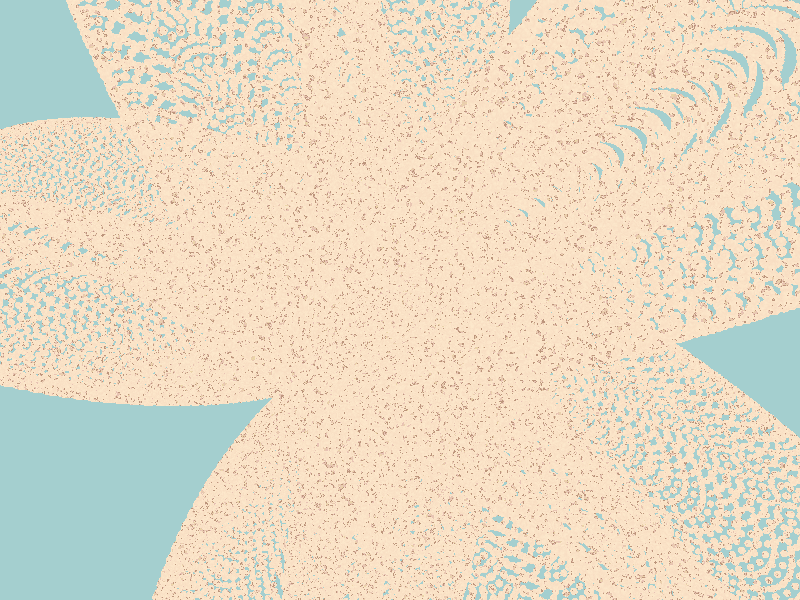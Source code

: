 /* --------------------------
Entry: 0001
Artist: SpB
Title: Flying wing
---------------------------*/

#include "colors.inc"
#include "textures.inc"
#include "skies.inc"
#declare        C_RADIUS        =  0.05;
#declare        C_N1            =  0.17; 
#declare        C_N2            = -0.61; 
#declare        C_N3            = -0.66; 
#declare        C_A             =  0.10; 
#declare        C_B             =  0.24; 
#declare        C_M             =  5.00; 
#declare        C_WINKELDIFF    =  0.01;
sky_sphere { S_Cloud1 }
plane { y, -10.5
    texture {
        pigment { CadetBlue }
        finish { reflection .5 specular 0.75 }
        normal { ripples .55 turbulence .75 scale 4.5 }
    }      
}
light_source {
        <0, 100, -150> 
        White 
}
light_source {
        <50, 3, 50>
        White 
}
camera {
	location 5*<1, 1, -2>
	look_at 0
	angle 50
}
                         
#macro KUGEL(mitte)
        sphere { mitte, C_RADIUS                        
                texture { Cork }
        }
#end
#declare a_hoch_x = function(a, xx) {
        exp (ln (a) * xx)
}
#declare R_von_phi = function(phi) {
         a_hoch_x(  a_hoch_x(abs( cos(phi * C_M/4) / C_A ), C_N2)
                  + a_hoch_x(abs( sin(phi * C_M/4) / C_B ), C_N3), -1/C_N1)
        
}
#declare phi    =  -pi / 2;
#while(phi <= pi/2)
        #declare theta  =  -pi;
        #while(theta <= pi)
                #local aktRadiusPhi   = R_von_phi(phi);
                #local aktRadiusTheta = R_von_phi(theta);      
                #local cosPhi         = cos(phi);
                #local xx = aktRadiusTheta*cos(theta) * aktRadiusPhi*cosPhi;
                #local yy = aktRadiusTheta*sin(theta) * aktRadiusPhi*cosPhi;
                #local zz = aktRadiusPhi  *sin(phi);
                KUGEL(<xx, yy, zz>)
                #declare theta = theta + C_WINKELDIFF;
        #end // theta
        #declare phi = phi + C_WINKELDIFF;
#end // phi
